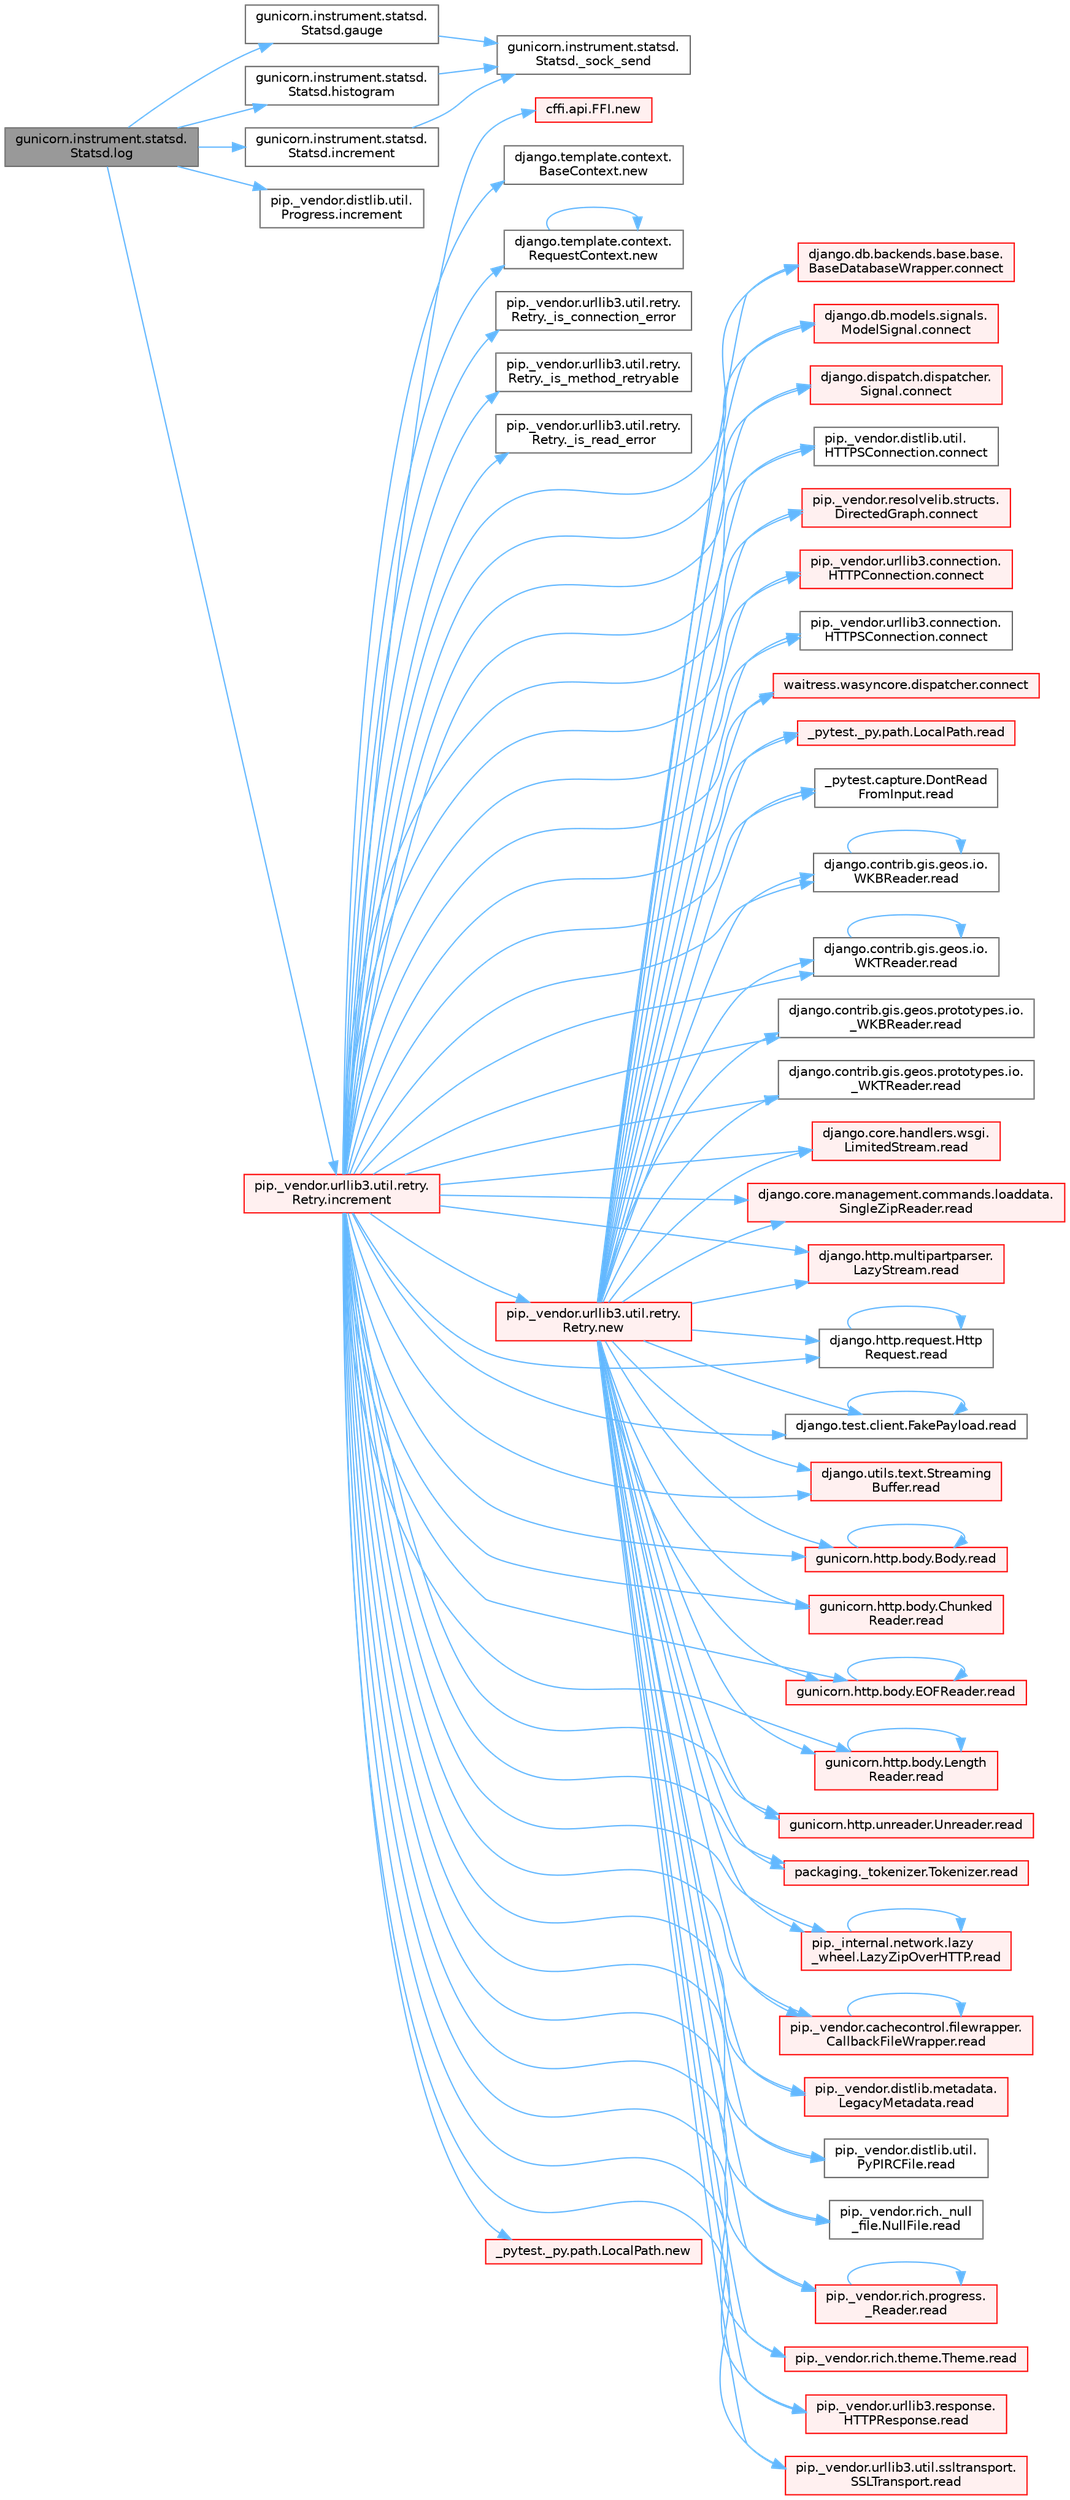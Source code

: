 digraph "gunicorn.instrument.statsd.Statsd.log"
{
 // LATEX_PDF_SIZE
  bgcolor="transparent";
  edge [fontname=Helvetica,fontsize=10,labelfontname=Helvetica,labelfontsize=10];
  node [fontname=Helvetica,fontsize=10,shape=box,height=0.2,width=0.4];
  rankdir="LR";
  Node1 [id="Node000001",label="gunicorn.instrument.statsd.\lStatsd.log",height=0.2,width=0.4,color="gray40", fillcolor="grey60", style="filled", fontcolor="black",tooltip=" "];
  Node1 -> Node2 [id="edge1_Node000001_Node000002",color="steelblue1",style="solid",tooltip=" "];
  Node2 [id="Node000002",label="gunicorn.instrument.statsd.\lStatsd.gauge",height=0.2,width=0.4,color="grey40", fillcolor="white", style="filled",URL="$classgunicorn_1_1instrument_1_1statsd_1_1_statsd.html#a6cebc76ae769412dfb0f0a3ec727c50d",tooltip=" "];
  Node2 -> Node3 [id="edge2_Node000002_Node000003",color="steelblue1",style="solid",tooltip=" "];
  Node3 [id="Node000003",label="gunicorn.instrument.statsd.\lStatsd._sock_send",height=0.2,width=0.4,color="grey40", fillcolor="white", style="filled",URL="$classgunicorn_1_1instrument_1_1statsd_1_1_statsd.html#a7a4a1b56ea564914ea1ca82d1004b779",tooltip=" "];
  Node1 -> Node4 [id="edge3_Node000001_Node000004",color="steelblue1",style="solid",tooltip=" "];
  Node4 [id="Node000004",label="gunicorn.instrument.statsd.\lStatsd.histogram",height=0.2,width=0.4,color="grey40", fillcolor="white", style="filled",URL="$classgunicorn_1_1instrument_1_1statsd_1_1_statsd.html#adee3cb12a43f643cca3c9084d77285b4",tooltip=" "];
  Node4 -> Node3 [id="edge4_Node000004_Node000003",color="steelblue1",style="solid",tooltip=" "];
  Node1 -> Node5 [id="edge5_Node000001_Node000005",color="steelblue1",style="solid",tooltip=" "];
  Node5 [id="Node000005",label="gunicorn.instrument.statsd.\lStatsd.increment",height=0.2,width=0.4,color="grey40", fillcolor="white", style="filled",URL="$classgunicorn_1_1instrument_1_1statsd_1_1_statsd.html#a5527687726a051a5182ee13a842b08fd",tooltip=" "];
  Node5 -> Node3 [id="edge6_Node000005_Node000003",color="steelblue1",style="solid",tooltip=" "];
  Node1 -> Node6 [id="edge7_Node000001_Node000006",color="steelblue1",style="solid",tooltip=" "];
  Node6 [id="Node000006",label="pip._vendor.distlib.util.\lProgress.increment",height=0.2,width=0.4,color="grey40", fillcolor="white", style="filled",URL="$classpip_1_1__vendor_1_1distlib_1_1util_1_1_progress.html#a197ffd4ac8a74898742a6cde5b4c5466",tooltip=" "];
  Node1 -> Node7 [id="edge8_Node000001_Node000007",color="steelblue1",style="solid",tooltip=" "];
  Node7 [id="Node000007",label="pip._vendor.urllib3.util.retry.\lRetry.increment",height=0.2,width=0.4,color="red", fillcolor="#FFF0F0", style="filled",URL="$classpip_1_1__vendor_1_1urllib3_1_1util_1_1retry_1_1_retry.html#a88dd993ccb2ef4b2bfa9ad0571374b12",tooltip=" "];
  Node7 -> Node8 [id="edge9_Node000007_Node000008",color="steelblue1",style="solid",tooltip=" "];
  Node8 [id="Node000008",label="pip._vendor.urllib3.util.retry.\lRetry._is_connection_error",height=0.2,width=0.4,color="grey40", fillcolor="white", style="filled",URL="$classpip_1_1__vendor_1_1urllib3_1_1util_1_1retry_1_1_retry.html#af9157a0cb7ff9ff1545c47689060cae3",tooltip=" "];
  Node7 -> Node9 [id="edge10_Node000007_Node000009",color="steelblue1",style="solid",tooltip=" "];
  Node9 [id="Node000009",label="pip._vendor.urllib3.util.retry.\lRetry._is_method_retryable",height=0.2,width=0.4,color="grey40", fillcolor="white", style="filled",URL="$classpip_1_1__vendor_1_1urllib3_1_1util_1_1retry_1_1_retry.html#a193e812f031d711640062670168b06d6",tooltip=" "];
  Node7 -> Node10 [id="edge11_Node000007_Node000010",color="steelblue1",style="solid",tooltip=" "];
  Node10 [id="Node000010",label="pip._vendor.urllib3.util.retry.\lRetry._is_read_error",height=0.2,width=0.4,color="grey40", fillcolor="white", style="filled",URL="$classpip_1_1__vendor_1_1urllib3_1_1util_1_1retry_1_1_retry.html#a605705facbf670c41a7291387eb9d441",tooltip=" "];
  Node7 -> Node11 [id="edge12_Node000007_Node000011",color="steelblue1",style="solid",tooltip=" "];
  Node11 [id="Node000011",label="django.db.backends.base.base.\lBaseDatabaseWrapper.connect",height=0.2,width=0.4,color="red", fillcolor="#FFF0F0", style="filled",URL="$classdjango_1_1db_1_1backends_1_1base_1_1base_1_1_base_database_wrapper.html#a7b64171260c3bf790ed1f563fe48ec35",tooltip=" "];
  Node7 -> Node4481 [id="edge13_Node000007_Node004481",color="steelblue1",style="solid",tooltip=" "];
  Node4481 [id="Node004481",label="django.db.models.signals.\lModelSignal.connect",height=0.2,width=0.4,color="red", fillcolor="#FFF0F0", style="filled",URL="$classdjango_1_1db_1_1models_1_1signals_1_1_model_signal.html#a9f30fd9b11c3da129cef5ed15df81e6e",tooltip=" "];
  Node7 -> Node4483 [id="edge14_Node000007_Node004483",color="steelblue1",style="solid",tooltip=" "];
  Node4483 [id="Node004483",label="django.dispatch.dispatcher.\lSignal.connect",height=0.2,width=0.4,color="red", fillcolor="#FFF0F0", style="filled",URL="$classdjango_1_1dispatch_1_1dispatcher_1_1_signal.html#ad0c09a102ff82630078b9fd5af4e0d0d",tooltip=" "];
  Node7 -> Node4484 [id="edge15_Node000007_Node004484",color="steelblue1",style="solid",tooltip=" "];
  Node4484 [id="Node004484",label="pip._vendor.distlib.util.\lHTTPSConnection.connect",height=0.2,width=0.4,color="grey40", fillcolor="white", style="filled",URL="$classpip_1_1__vendor_1_1distlib_1_1util_1_1_h_t_t_p_s_connection.html#a1f7ef8f789419a2afad1cc5117d95bc6",tooltip=" "];
  Node7 -> Node4485 [id="edge16_Node000007_Node004485",color="steelblue1",style="solid",tooltip=" "];
  Node4485 [id="Node004485",label="pip._vendor.resolvelib.structs.\lDirectedGraph.connect",height=0.2,width=0.4,color="red", fillcolor="#FFF0F0", style="filled",URL="$classpip_1_1__vendor_1_1resolvelib_1_1structs_1_1_directed_graph.html#a1eb430d00f36fac07a490c7779d31575",tooltip=" "];
  Node7 -> Node4486 [id="edge17_Node000007_Node004486",color="steelblue1",style="solid",tooltip=" "];
  Node4486 [id="Node004486",label="pip._vendor.urllib3.connection.\lHTTPConnection.connect",height=0.2,width=0.4,color="red", fillcolor="#FFF0F0", style="filled",URL="$classpip_1_1__vendor_1_1urllib3_1_1connection_1_1_h_t_t_p_connection.html#afbfafe5a6942dc8e02a727a6f5eb2244",tooltip=" "];
  Node7 -> Node4489 [id="edge18_Node000007_Node004489",color="steelblue1",style="solid",tooltip=" "];
  Node4489 [id="Node004489",label="pip._vendor.urllib3.connection.\lHTTPSConnection.connect",height=0.2,width=0.4,color="grey40", fillcolor="white", style="filled",URL="$classpip_1_1__vendor_1_1urllib3_1_1connection_1_1_h_t_t_p_s_connection.html#a4dad4b6496c3f029196c78b991f57c03",tooltip=" "];
  Node7 -> Node4490 [id="edge19_Node000007_Node004490",color="steelblue1",style="solid",tooltip=" "];
  Node4490 [id="Node004490",label="waitress.wasyncore.dispatcher.connect",height=0.2,width=0.4,color="red", fillcolor="#FFF0F0", style="filled",URL="$classwaitress_1_1wasyncore_1_1dispatcher.html#a62e9904422762eb9bc05bc1dd595aebb",tooltip=" "];
  Node7 -> Node262 [id="edge20_Node000007_Node000262",color="steelblue1",style="solid",tooltip=" "];
  Node262 [id="Node000262",label="_pytest._py.path.LocalPath.new",height=0.2,width=0.4,color="red", fillcolor="#FFF0F0", style="filled",URL="$class__pytest_1_1__py_1_1path_1_1_local_path.html#ab5882416a5911e7a15e0598cbeab05cd",tooltip=" "];
  Node7 -> Node4477 [id="edge21_Node000007_Node004477",color="steelblue1",style="solid",tooltip=" "];
  Node4477 [id="Node004477",label="cffi.api.FFI.new",height=0.2,width=0.4,color="red", fillcolor="#FFF0F0", style="filled",URL="$classcffi_1_1api_1_1_f_f_i.html#a8683df0d048f312ff118f16dae752887",tooltip=" "];
  Node7 -> Node4478 [id="edge22_Node000007_Node004478",color="steelblue1",style="solid",tooltip=" "];
  Node4478 [id="Node004478",label="django.template.context.\lBaseContext.new",height=0.2,width=0.4,color="grey40", fillcolor="white", style="filled",URL="$classdjango_1_1template_1_1context_1_1_base_context.html#a65a4f3e5e3bccacaf4e30e36100c1423",tooltip=" "];
  Node7 -> Node4479 [id="edge23_Node000007_Node004479",color="steelblue1",style="solid",tooltip=" "];
  Node4479 [id="Node004479",label="django.template.context.\lRequestContext.new",height=0.2,width=0.4,color="grey40", fillcolor="white", style="filled",URL="$classdjango_1_1template_1_1context_1_1_request_context.html#a4402e04b0c9bd3d4a2b7f06f38ab7432",tooltip=" "];
  Node4479 -> Node4479 [id="edge24_Node004479_Node004479",color="steelblue1",style="solid",tooltip=" "];
  Node7 -> Node4480 [id="edge25_Node000007_Node004480",color="steelblue1",style="solid",tooltip=" "];
  Node4480 [id="Node004480",label="pip._vendor.urllib3.util.retry.\lRetry.new",height=0.2,width=0.4,color="red", fillcolor="#FFF0F0", style="filled",URL="$classpip_1_1__vendor_1_1urllib3_1_1util_1_1retry_1_1_retry.html#ab806585412b9d9b3c0d882fb4bd8d3c0",tooltip=" "];
  Node4480 -> Node11 [id="edge26_Node004480_Node000011",color="steelblue1",style="solid",tooltip=" "];
  Node4480 -> Node4481 [id="edge27_Node004480_Node004481",color="steelblue1",style="solid",tooltip=" "];
  Node4480 -> Node4483 [id="edge28_Node004480_Node004483",color="steelblue1",style="solid",tooltip=" "];
  Node4480 -> Node4484 [id="edge29_Node004480_Node004484",color="steelblue1",style="solid",tooltip=" "];
  Node4480 -> Node4485 [id="edge30_Node004480_Node004485",color="steelblue1",style="solid",tooltip=" "];
  Node4480 -> Node4486 [id="edge31_Node004480_Node004486",color="steelblue1",style="solid",tooltip=" "];
  Node4480 -> Node4489 [id="edge32_Node004480_Node004489",color="steelblue1",style="solid",tooltip=" "];
  Node4480 -> Node4490 [id="edge33_Node004480_Node004490",color="steelblue1",style="solid",tooltip=" "];
  Node4480 -> Node279 [id="edge34_Node004480_Node000279",color="steelblue1",style="solid",tooltip=" "];
  Node279 [id="Node000279",label="_pytest._py.path.LocalPath.read",height=0.2,width=0.4,color="red", fillcolor="#FFF0F0", style="filled",URL="$class__pytest_1_1__py_1_1path_1_1_local_path.html#a8640b65f715ce8a258379deb78a68fd8",tooltip=" "];
  Node4480 -> Node346 [id="edge35_Node004480_Node000346",color="steelblue1",style="solid",tooltip=" "];
  Node346 [id="Node000346",label="_pytest.capture.DontRead\lFromInput.read",height=0.2,width=0.4,color="grey40", fillcolor="white", style="filled",URL="$class__pytest_1_1capture_1_1_dont_read_from_input.html#abe84d6d5626bed2fa4f52408d2b95d3f",tooltip=" "];
  Node4480 -> Node347 [id="edge36_Node004480_Node000347",color="steelblue1",style="solid",tooltip=" "];
  Node347 [id="Node000347",label="django.contrib.gis.geos.io.\lWKBReader.read",height=0.2,width=0.4,color="grey40", fillcolor="white", style="filled",URL="$classdjango_1_1contrib_1_1gis_1_1geos_1_1io_1_1_w_k_b_reader.html#a690153c2f609f20814011beceded4ce6",tooltip=" "];
  Node347 -> Node347 [id="edge37_Node000347_Node000347",color="steelblue1",style="solid",tooltip=" "];
  Node4480 -> Node348 [id="edge38_Node004480_Node000348",color="steelblue1",style="solid",tooltip=" "];
  Node348 [id="Node000348",label="django.contrib.gis.geos.io.\lWKTReader.read",height=0.2,width=0.4,color="grey40", fillcolor="white", style="filled",URL="$classdjango_1_1contrib_1_1gis_1_1geos_1_1io_1_1_w_k_t_reader.html#af8cdf42c9388b4ca18b86af2cd174dd0",tooltip=" "];
  Node348 -> Node348 [id="edge39_Node000348_Node000348",color="steelblue1",style="solid",tooltip=" "];
  Node4480 -> Node349 [id="edge40_Node004480_Node000349",color="steelblue1",style="solid",tooltip=" "];
  Node349 [id="Node000349",label="django.contrib.gis.geos.prototypes.io.\l_WKBReader.read",height=0.2,width=0.4,color="grey40", fillcolor="white", style="filled",URL="$classdjango_1_1contrib_1_1gis_1_1geos_1_1prototypes_1_1io_1_1___w_k_b_reader.html#a71e78ed5a74b998533ef3801723a5827",tooltip=" "];
  Node4480 -> Node350 [id="edge41_Node004480_Node000350",color="steelblue1",style="solid",tooltip=" "];
  Node350 [id="Node000350",label="django.contrib.gis.geos.prototypes.io.\l_WKTReader.read",height=0.2,width=0.4,color="grey40", fillcolor="white", style="filled",URL="$classdjango_1_1contrib_1_1gis_1_1geos_1_1prototypes_1_1io_1_1___w_k_t_reader.html#a97b2007978d99bec56d1bbf4091dd46a",tooltip=" "];
  Node4480 -> Node351 [id="edge42_Node004480_Node000351",color="steelblue1",style="solid",tooltip=" "];
  Node351 [id="Node000351",label="django.core.handlers.wsgi.\lLimitedStream.read",height=0.2,width=0.4,color="red", fillcolor="#FFF0F0", style="filled",URL="$classdjango_1_1core_1_1handlers_1_1wsgi_1_1_limited_stream.html#a01766186550a2bafd2a0c0cac1117797",tooltip=" "];
  Node4480 -> Node355 [id="edge43_Node004480_Node000355",color="steelblue1",style="solid",tooltip=" "];
  Node355 [id="Node000355",label="django.core.management.commands.loaddata.\lSingleZipReader.read",height=0.2,width=0.4,color="red", fillcolor="#FFF0F0", style="filled",URL="$classdjango_1_1core_1_1management_1_1commands_1_1loaddata_1_1_single_zip_reader.html#a6c6512afb638e535f6d9973329238ec1",tooltip=" "];
  Node4480 -> Node360 [id="edge44_Node004480_Node000360",color="steelblue1",style="solid",tooltip=" "];
  Node360 [id="Node000360",label="django.http.multipartparser.\lLazyStream.read",height=0.2,width=0.4,color="red", fillcolor="#FFF0F0", style="filled",URL="$classdjango_1_1http_1_1multipartparser_1_1_lazy_stream.html#af5553676fbef507453fe16dbce30f2d6",tooltip=" "];
  Node4480 -> Node363 [id="edge45_Node004480_Node000363",color="steelblue1",style="solid",tooltip=" "];
  Node363 [id="Node000363",label="django.http.request.Http\lRequest.read",height=0.2,width=0.4,color="grey40", fillcolor="white", style="filled",URL="$classdjango_1_1http_1_1request_1_1_http_request.html#a7b5205e754042f5dc1400c5f6884da05",tooltip=" "];
  Node363 -> Node363 [id="edge46_Node000363_Node000363",color="steelblue1",style="solid",tooltip=" "];
  Node4480 -> Node364 [id="edge47_Node004480_Node000364",color="steelblue1",style="solid",tooltip=" "];
  Node364 [id="Node000364",label="django.test.client.FakePayload.read",height=0.2,width=0.4,color="grey40", fillcolor="white", style="filled",URL="$classdjango_1_1test_1_1client_1_1_fake_payload.html#a4968728a37f7ecfa436f7156923f32fc",tooltip=" "];
  Node364 -> Node364 [id="edge48_Node000364_Node000364",color="steelblue1",style="solid",tooltip=" "];
  Node4480 -> Node365 [id="edge49_Node004480_Node000365",color="steelblue1",style="solid",tooltip=" "];
  Node365 [id="Node000365",label="django.utils.text.Streaming\lBuffer.read",height=0.2,width=0.4,color="red", fillcolor="#FFF0F0", style="filled",URL="$classdjango_1_1utils_1_1text_1_1_streaming_buffer.html#a0d8c76cbb45b290915e65a79dabe0d7b",tooltip=" "];
  Node4480 -> Node402 [id="edge50_Node004480_Node000402",color="steelblue1",style="solid",tooltip=" "];
  Node402 [id="Node000402",label="gunicorn.http.body.Body.read",height=0.2,width=0.4,color="red", fillcolor="#FFF0F0", style="filled",URL="$classgunicorn_1_1http_1_1body_1_1_body.html#a26fa33ab9da80d4da60638f902d8bbd8",tooltip=" "];
  Node402 -> Node402 [id="edge51_Node000402_Node000402",color="steelblue1",style="solid",tooltip=" "];
  Node4480 -> Node405 [id="edge52_Node004480_Node000405",color="steelblue1",style="solid",tooltip=" "];
  Node405 [id="Node000405",label="gunicorn.http.body.Chunked\lReader.read",height=0.2,width=0.4,color="red", fillcolor="#FFF0F0", style="filled",URL="$classgunicorn_1_1http_1_1body_1_1_chunked_reader.html#aa291cdee58cf19e63d92914442ab2d7e",tooltip=" "];
  Node4480 -> Node411 [id="edge53_Node004480_Node000411",color="steelblue1",style="solid",tooltip=" "];
  Node411 [id="Node000411",label="gunicorn.http.body.EOFReader.read",height=0.2,width=0.4,color="red", fillcolor="#FFF0F0", style="filled",URL="$classgunicorn_1_1http_1_1body_1_1_e_o_f_reader.html#a6ae0aab25c53911d59fcbb87c1dfa602",tooltip=" "];
  Node411 -> Node411 [id="edge54_Node000411_Node000411",color="steelblue1",style="solid",tooltip=" "];
  Node4480 -> Node414 [id="edge55_Node004480_Node000414",color="steelblue1",style="solid",tooltip=" "];
  Node414 [id="Node000414",label="gunicorn.http.body.Length\lReader.read",height=0.2,width=0.4,color="red", fillcolor="#FFF0F0", style="filled",URL="$classgunicorn_1_1http_1_1body_1_1_length_reader.html#a78c9415492b01b7b1553a481fe9aef7e",tooltip=" "];
  Node414 -> Node414 [id="edge56_Node000414_Node000414",color="steelblue1",style="solid",tooltip=" "];
  Node4480 -> Node416 [id="edge57_Node004480_Node000416",color="steelblue1",style="solid",tooltip=" "];
  Node416 [id="Node000416",label="gunicorn.http.unreader.Unreader.read",height=0.2,width=0.4,color="red", fillcolor="#FFF0F0", style="filled",URL="$classgunicorn_1_1http_1_1unreader_1_1_unreader.html#a4d05a3b72ffb1dd09d3e4b3dd1d1e44c",tooltip=" "];
  Node4480 -> Node4377 [id="edge58_Node004480_Node004377",color="steelblue1",style="solid",tooltip=" "];
  Node4377 [id="Node004377",label="packaging._tokenizer.Tokenizer.read",height=0.2,width=0.4,color="red", fillcolor="#FFF0F0", style="filled",URL="$classpackaging_1_1__tokenizer_1_1_tokenizer.html#a0338e1186dd1574082f047fdff9b3b2d",tooltip=" "];
  Node4480 -> Node4378 [id="edge59_Node004480_Node004378",color="steelblue1",style="solid",tooltip=" "];
  Node4378 [id="Node004378",label="pip._internal.network.lazy\l_wheel.LazyZipOverHTTP.read",height=0.2,width=0.4,color="red", fillcolor="#FFF0F0", style="filled",URL="$classpip_1_1__internal_1_1network_1_1lazy__wheel_1_1_lazy_zip_over_h_t_t_p.html#adb8837e292941df2568b4de4082ecf19",tooltip=" "];
  Node4378 -> Node4378 [id="edge60_Node004378_Node004378",color="steelblue1",style="solid",tooltip=" "];
  Node4480 -> Node4392 [id="edge61_Node004480_Node004392",color="steelblue1",style="solid",tooltip=" "];
  Node4392 [id="Node004392",label="pip._vendor.cachecontrol.filewrapper.\lCallbackFileWrapper.read",height=0.2,width=0.4,color="red", fillcolor="#FFF0F0", style="filled",URL="$classpip_1_1__vendor_1_1cachecontrol_1_1filewrapper_1_1_callback_file_wrapper.html#afceb112c071f7b24b9db274a61213b68",tooltip=" "];
  Node4392 -> Node4392 [id="edge62_Node004392_Node004392",color="steelblue1",style="solid",tooltip=" "];
  Node4480 -> Node4394 [id="edge63_Node004480_Node004394",color="steelblue1",style="solid",tooltip=" "];
  Node4394 [id="Node004394",label="pip._vendor.distlib.metadata.\lLegacyMetadata.read",height=0.2,width=0.4,color="red", fillcolor="#FFF0F0", style="filled",URL="$classpip_1_1__vendor_1_1distlib_1_1metadata_1_1_legacy_metadata.html#a5473003d19554803bc6f7f4af863060f",tooltip=" "];
  Node4480 -> Node4396 [id="edge64_Node004480_Node004396",color="steelblue1",style="solid",tooltip=" "];
  Node4396 [id="Node004396",label="pip._vendor.distlib.util.\lPyPIRCFile.read",height=0.2,width=0.4,color="grey40", fillcolor="white", style="filled",URL="$classpip_1_1__vendor_1_1distlib_1_1util_1_1_py_p_i_r_c_file.html#a9db831938fff0ca340efdb70381bc7b1",tooltip=" "];
  Node4480 -> Node4397 [id="edge65_Node004480_Node004397",color="steelblue1",style="solid",tooltip=" "];
  Node4397 [id="Node004397",label="pip._vendor.rich._null\l_file.NullFile.read",height=0.2,width=0.4,color="grey40", fillcolor="white", style="filled",URL="$classpip_1_1__vendor_1_1rich_1_1__null__file_1_1_null_file.html#a34cd6b7fcb25c35b0edeb1a291403522",tooltip=" "];
  Node4480 -> Node4398 [id="edge66_Node004480_Node004398",color="steelblue1",style="solid",tooltip=" "];
  Node4398 [id="Node004398",label="pip._vendor.rich.progress.\l_Reader.read",height=0.2,width=0.4,color="red", fillcolor="#FFF0F0", style="filled",URL="$classpip_1_1__vendor_1_1rich_1_1progress_1_1___reader.html#abc9a19c1ccc4057e665996a500814420",tooltip=" "];
  Node4398 -> Node4398 [id="edge67_Node004398_Node004398",color="steelblue1",style="solid",tooltip=" "];
  Node4480 -> Node4399 [id="edge68_Node004480_Node004399",color="steelblue1",style="solid",tooltip=" "];
  Node4399 [id="Node004399",label="pip._vendor.rich.theme.Theme.read",height=0.2,width=0.4,color="red", fillcolor="#FFF0F0", style="filled",URL="$classpip_1_1__vendor_1_1rich_1_1theme_1_1_theme.html#af15902d143164bd9dace530822864b4f",tooltip=" "];
  Node4480 -> Node4402 [id="edge69_Node004480_Node004402",color="steelblue1",style="solid",tooltip=" "];
  Node4402 [id="Node004402",label="pip._vendor.urllib3.response.\lHTTPResponse.read",height=0.2,width=0.4,color="red", fillcolor="#FFF0F0", style="filled",URL="$classpip_1_1__vendor_1_1urllib3_1_1response_1_1_h_t_t_p_response.html#af2e8ded2867c7f29976cbe251a10178f",tooltip=" "];
  Node4480 -> Node4252 [id="edge70_Node004480_Node004252",color="steelblue1",style="solid",tooltip=" "];
  Node4252 [id="Node004252",label="pip._vendor.urllib3.util.ssltransport.\lSSLTransport.read",height=0.2,width=0.4,color="red", fillcolor="#FFF0F0", style="filled",URL="$classpip_1_1__vendor_1_1urllib3_1_1util_1_1ssltransport_1_1_s_s_l_transport.html#a3311c85a8b31a1b389bd7013abdf6fd3",tooltip=" "];
  Node7 -> Node279 [id="edge71_Node000007_Node000279",color="steelblue1",style="solid",tooltip=" "];
  Node7 -> Node346 [id="edge72_Node000007_Node000346",color="steelblue1",style="solid",tooltip=" "];
  Node7 -> Node347 [id="edge73_Node000007_Node000347",color="steelblue1",style="solid",tooltip=" "];
  Node7 -> Node348 [id="edge74_Node000007_Node000348",color="steelblue1",style="solid",tooltip=" "];
  Node7 -> Node349 [id="edge75_Node000007_Node000349",color="steelblue1",style="solid",tooltip=" "];
  Node7 -> Node350 [id="edge76_Node000007_Node000350",color="steelblue1",style="solid",tooltip=" "];
  Node7 -> Node351 [id="edge77_Node000007_Node000351",color="steelblue1",style="solid",tooltip=" "];
  Node7 -> Node355 [id="edge78_Node000007_Node000355",color="steelblue1",style="solid",tooltip=" "];
  Node7 -> Node360 [id="edge79_Node000007_Node000360",color="steelblue1",style="solid",tooltip=" "];
  Node7 -> Node363 [id="edge80_Node000007_Node000363",color="steelblue1",style="solid",tooltip=" "];
  Node7 -> Node364 [id="edge81_Node000007_Node000364",color="steelblue1",style="solid",tooltip=" "];
  Node7 -> Node365 [id="edge82_Node000007_Node000365",color="steelblue1",style="solid",tooltip=" "];
  Node7 -> Node402 [id="edge83_Node000007_Node000402",color="steelblue1",style="solid",tooltip=" "];
  Node7 -> Node405 [id="edge84_Node000007_Node000405",color="steelblue1",style="solid",tooltip=" "];
  Node7 -> Node411 [id="edge85_Node000007_Node000411",color="steelblue1",style="solid",tooltip=" "];
  Node7 -> Node414 [id="edge86_Node000007_Node000414",color="steelblue1",style="solid",tooltip=" "];
  Node7 -> Node416 [id="edge87_Node000007_Node000416",color="steelblue1",style="solid",tooltip=" "];
  Node7 -> Node4377 [id="edge88_Node000007_Node004377",color="steelblue1",style="solid",tooltip=" "];
  Node7 -> Node4378 [id="edge89_Node000007_Node004378",color="steelblue1",style="solid",tooltip=" "];
  Node7 -> Node4392 [id="edge90_Node000007_Node004392",color="steelblue1",style="solid",tooltip=" "];
  Node7 -> Node4394 [id="edge91_Node000007_Node004394",color="steelblue1",style="solid",tooltip=" "];
  Node7 -> Node4396 [id="edge92_Node000007_Node004396",color="steelblue1",style="solid",tooltip=" "];
  Node7 -> Node4397 [id="edge93_Node000007_Node004397",color="steelblue1",style="solid",tooltip=" "];
  Node7 -> Node4398 [id="edge94_Node000007_Node004398",color="steelblue1",style="solid",tooltip=" "];
  Node7 -> Node4399 [id="edge95_Node000007_Node004399",color="steelblue1",style="solid",tooltip=" "];
  Node7 -> Node4402 [id="edge96_Node000007_Node004402",color="steelblue1",style="solid",tooltip=" "];
  Node7 -> Node4252 [id="edge97_Node000007_Node004252",color="steelblue1",style="solid",tooltip=" "];
}
